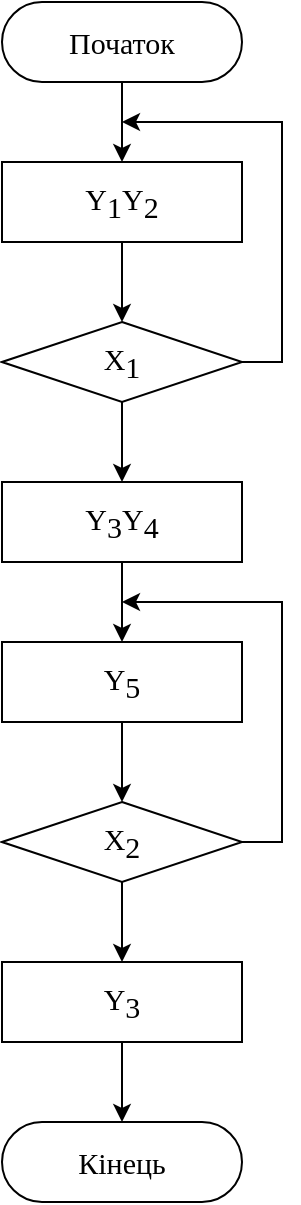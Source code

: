 <mxfile version="12.3.3" type="device" pages="2"><diagram id="FXr4IUQnx8luIqKBpZwW" name="Page-1"><mxGraphModel dx="925" dy="447" grid="1" gridSize="10" guides="1" tooltips="1" connect="1" arrows="1" fold="1" page="1" pageScale="1" pageWidth="827" pageHeight="1169" math="0" shadow="0"><root><mxCell id="0"/><mxCell id="1" parent="0"/><mxCell id="WiZepFvmIt1PCs8WQMjV-9" style="edgeStyle=orthogonalEdgeStyle;rounded=0;orthogonalLoop=1;jettySize=auto;html=1;exitX=0.5;exitY=1;exitDx=0;exitDy=0;entryX=0.5;entryY=0;entryDx=0;entryDy=0;fontSize=15;fontFamily=Times New Roman;" edge="1" parent="1" source="WiZepFvmIt1PCs8WQMjV-1" target="WiZepFvmIt1PCs8WQMjV-3"><mxGeometry relative="1" as="geometry"/></mxCell><mxCell id="WiZepFvmIt1PCs8WQMjV-1" value="Початок" style="rounded=1;whiteSpace=wrap;html=1;arcSize=50;fontSize=15;fontFamily=Times New Roman;" vertex="1" parent="1"><mxGeometry x="340" y="40" width="120" height="40" as="geometry"/></mxCell><mxCell id="WiZepFvmIt1PCs8WQMjV-2" value="Кінець" style="rounded=1;whiteSpace=wrap;html=1;arcSize=50;fontSize=15;fontFamily=Times New Roman;" vertex="1" parent="1"><mxGeometry x="340" y="600" width="120" height="40" as="geometry"/></mxCell><mxCell id="WiZepFvmIt1PCs8WQMjV-10" style="edgeStyle=orthogonalEdgeStyle;rounded=0;orthogonalLoop=1;jettySize=auto;html=1;exitX=0.5;exitY=1;exitDx=0;exitDy=0;entryX=0.5;entryY=0;entryDx=0;entryDy=0;fontSize=15;fontFamily=Times New Roman;" edge="1" parent="1" source="WiZepFvmIt1PCs8WQMjV-3" target="WiZepFvmIt1PCs8WQMjV-4"><mxGeometry relative="1" as="geometry"/></mxCell><mxCell id="WiZepFvmIt1PCs8WQMjV-3" value="Y&lt;sub style=&quot;font-size: 15px;&quot;&gt;1&lt;/sub&gt;Y&lt;sub style=&quot;font-size: 15px;&quot;&gt;2&lt;/sub&gt;" style="rounded=0;whiteSpace=wrap;html=1;fontSize=15;fontFamily=Times New Roman;" vertex="1" parent="1"><mxGeometry x="340" y="120" width="120" height="40" as="geometry"/></mxCell><mxCell id="WiZepFvmIt1PCs8WQMjV-11" style="edgeStyle=orthogonalEdgeStyle;rounded=0;orthogonalLoop=1;jettySize=auto;html=1;exitX=0.5;exitY=1;exitDx=0;exitDy=0;entryX=0.5;entryY=0;entryDx=0;entryDy=0;fontSize=15;fontFamily=Times New Roman;" edge="1" parent="1" source="WiZepFvmIt1PCs8WQMjV-4" target="WiZepFvmIt1PCs8WQMjV-5"><mxGeometry relative="1" as="geometry"/></mxCell><mxCell id="WiZepFvmIt1PCs8WQMjV-12" style="edgeStyle=orthogonalEdgeStyle;rounded=0;orthogonalLoop=1;jettySize=auto;html=1;exitX=1;exitY=0.5;exitDx=0;exitDy=0;fontSize=15;fontFamily=Times New Roman;" edge="1" parent="1" source="WiZepFvmIt1PCs8WQMjV-4"><mxGeometry relative="1" as="geometry"><mxPoint x="400" y="100" as="targetPoint"/><Array as="points"><mxPoint x="480" y="220"/><mxPoint x="480" y="100"/></Array></mxGeometry></mxCell><mxCell id="WiZepFvmIt1PCs8WQMjV-4" value="X&lt;sub style=&quot;font-size: 15px;&quot;&gt;1&lt;/sub&gt;" style="rhombus;whiteSpace=wrap;html=1;fontSize=15;fontFamily=Times New Roman;" vertex="1" parent="1"><mxGeometry x="340" y="200" width="120" height="40" as="geometry"/></mxCell><mxCell id="WiZepFvmIt1PCs8WQMjV-14" style="edgeStyle=orthogonalEdgeStyle;rounded=0;orthogonalLoop=1;jettySize=auto;html=1;exitX=0.5;exitY=1;exitDx=0;exitDy=0;entryX=0.5;entryY=0;entryDx=0;entryDy=0;fontSize=15;fontFamily=Times New Roman;" edge="1" parent="1" source="WiZepFvmIt1PCs8WQMjV-5" target="WiZepFvmIt1PCs8WQMjV-6"><mxGeometry relative="1" as="geometry"/></mxCell><mxCell id="WiZepFvmIt1PCs8WQMjV-5" value="Y&lt;sub style=&quot;font-size: 15px;&quot;&gt;3&lt;/sub&gt;Y&lt;sub style=&quot;font-size: 15px;&quot;&gt;4&lt;/sub&gt;" style="rounded=0;whiteSpace=wrap;html=1;fontSize=15;fontFamily=Times New Roman;" vertex="1" parent="1"><mxGeometry x="340" y="280" width="120" height="40" as="geometry"/></mxCell><mxCell id="WiZepFvmIt1PCs8WQMjV-15" style="edgeStyle=orthogonalEdgeStyle;rounded=0;orthogonalLoop=1;jettySize=auto;html=1;exitX=0.5;exitY=1;exitDx=0;exitDy=0;entryX=0.5;entryY=0;entryDx=0;entryDy=0;fontSize=15;fontFamily=Times New Roman;" edge="1" parent="1" source="WiZepFvmIt1PCs8WQMjV-6" target="WiZepFvmIt1PCs8WQMjV-7"><mxGeometry relative="1" as="geometry"/></mxCell><mxCell id="WiZepFvmIt1PCs8WQMjV-6" value="Y&lt;sub style=&quot;font-size: 15px;&quot;&gt;5&lt;/sub&gt;" style="rounded=0;whiteSpace=wrap;html=1;fontSize=15;fontFamily=Times New Roman;" vertex="1" parent="1"><mxGeometry x="340" y="360" width="120" height="40" as="geometry"/></mxCell><mxCell id="WiZepFvmIt1PCs8WQMjV-16" style="edgeStyle=orthogonalEdgeStyle;rounded=0;orthogonalLoop=1;jettySize=auto;html=1;exitX=0.5;exitY=1;exitDx=0;exitDy=0;entryX=0.5;entryY=0;entryDx=0;entryDy=0;fontSize=15;fontFamily=Times New Roman;" edge="1" parent="1" source="WiZepFvmIt1PCs8WQMjV-7" target="WiZepFvmIt1PCs8WQMjV-8"><mxGeometry relative="1" as="geometry"/></mxCell><mxCell id="WiZepFvmIt1PCs8WQMjV-18" style="edgeStyle=orthogonalEdgeStyle;rounded=0;orthogonalLoop=1;jettySize=auto;html=1;exitX=1;exitY=0.5;exitDx=0;exitDy=0;fontSize=15;fontFamily=Times New Roman;" edge="1" parent="1" source="WiZepFvmIt1PCs8WQMjV-7"><mxGeometry relative="1" as="geometry"><mxPoint x="400" y="340" as="targetPoint"/><Array as="points"><mxPoint x="480" y="460"/><mxPoint x="480" y="340"/></Array></mxGeometry></mxCell><mxCell id="WiZepFvmIt1PCs8WQMjV-7" value="X&lt;sub style=&quot;font-size: 15px;&quot;&gt;2&lt;/sub&gt;" style="rhombus;whiteSpace=wrap;html=1;fontSize=15;fontFamily=Times New Roman;" vertex="1" parent="1"><mxGeometry x="340" y="440" width="120" height="40" as="geometry"/></mxCell><mxCell id="WiZepFvmIt1PCs8WQMjV-17" style="edgeStyle=orthogonalEdgeStyle;rounded=0;orthogonalLoop=1;jettySize=auto;html=1;exitX=0.5;exitY=1;exitDx=0;exitDy=0;entryX=0.5;entryY=0;entryDx=0;entryDy=0;fontSize=15;fontFamily=Times New Roman;" edge="1" parent="1" source="WiZepFvmIt1PCs8WQMjV-8" target="WiZepFvmIt1PCs8WQMjV-2"><mxGeometry relative="1" as="geometry"/></mxCell><mxCell id="WiZepFvmIt1PCs8WQMjV-8" value="Y&lt;sub style=&quot;font-size: 15px;&quot;&gt;3&lt;/sub&gt;" style="rounded=0;whiteSpace=wrap;html=1;fontSize=15;fontFamily=Times New Roman;" vertex="1" parent="1"><mxGeometry x="340" y="520" width="120" height="40" as="geometry"/></mxCell></root></mxGraphModel></diagram><diagram id="iquEidEkuyRlrSK0EYzm" name="Page-2"><mxGraphModel dx="2217" dy="1133" grid="1" gridSize="10" guides="1" tooltips="1" connect="1" arrows="1" fold="1" page="1" pageScale="1" pageWidth="827" pageHeight="1169" math="0" shadow="0"><root><mxCell id="MQpv5tsTC_98q-lRHrOb-0"/><mxCell id="MQpv5tsTC_98q-lRHrOb-1" parent="MQpv5tsTC_98q-lRHrOb-0"/><mxCell id="MQpv5tsTC_98q-lRHrOb-11" style="edgeStyle=orthogonalEdgeStyle;rounded=0;orthogonalLoop=1;jettySize=auto;html=1;exitX=1;exitY=0.5;exitDx=0;exitDy=0;entryX=0;entryY=0.5;entryDx=0;entryDy=0;fontFamily=Times New Roman;fontSize=15;" edge="1" parent="MQpv5tsTC_98q-lRHrOb-1" source="MQpv5tsTC_98q-lRHrOb-2" target="MQpv5tsTC_98q-lRHrOb-9"><mxGeometry relative="1" as="geometry"/></mxCell><mxCell id="MQpv5tsTC_98q-lRHrOb-2" value="4Fh" style="rounded=0;whiteSpace=wrap;html=1;fontFamily=Times New Roman;fontSize=15;" vertex="1" parent="MQpv5tsTC_98q-lRHrOb-1"><mxGeometry x="40" y="200" width="80" height="40" as="geometry"/></mxCell><mxCell id="MQpv5tsTC_98q-lRHrOb-3" value="50h" style="rounded=0;whiteSpace=wrap;html=1;fontFamily=Times New Roman;fontSize=15;" vertex="1" parent="MQpv5tsTC_98q-lRHrOb-1"><mxGeometry x="240" y="200" width="80" height="40" as="geometry"/></mxCell><mxCell id="MQpv5tsTC_98q-lRHrOb-7" value="55h" style="rounded=0;whiteSpace=wrap;html=1;fontFamily=Times New Roman;fontSize=15;" vertex="1" parent="MQpv5tsTC_98q-lRHrOb-1"><mxGeometry x="640" y="198" width="80" height="40" as="geometry"/></mxCell><mxCell id="MQpv5tsTC_98q-lRHrOb-12" style="edgeStyle=orthogonalEdgeStyle;rounded=0;orthogonalLoop=1;jettySize=auto;html=1;exitX=1;exitY=0.5;exitDx=0;exitDy=0;entryX=0;entryY=0.5;entryDx=0;entryDy=0;fontFamily=Times New Roman;fontSize=15;" edge="1" parent="MQpv5tsTC_98q-lRHrOb-1" source="MQpv5tsTC_98q-lRHrOb-9" target="MQpv5tsTC_98q-lRHrOb-3"><mxGeometry relative="1" as="geometry"/></mxCell><mxCell id="MQpv5tsTC_98q-lRHrOb-9" value="C" style="rounded=0;whiteSpace=wrap;html=1;fontFamily=Times New Roman;fontSize=15;" vertex="1" parent="MQpv5tsTC_98q-lRHrOb-1"><mxGeometry x="160" y="160" width="40" height="40" as="geometry"/></mxCell><mxCell id="MQpv5tsTC_98q-lRHrOb-16" style="edgeStyle=orthogonalEdgeStyle;rounded=0;orthogonalLoop=1;jettySize=auto;html=1;exitX=1;exitY=0.5;exitDx=0;exitDy=0;entryX=0;entryY=0.5;entryDx=0;entryDy=0;fontFamily=Times New Roman;fontSize=15;" edge="1" parent="MQpv5tsTC_98q-lRHrOb-1" target="MQpv5tsTC_98q-lRHrOb-18"><mxGeometry relative="1" as="geometry"><mxPoint x="320" y="220" as="sourcePoint"/></mxGeometry></mxCell><mxCell id="MQpv5tsTC_98q-lRHrOb-17" style="edgeStyle=orthogonalEdgeStyle;rounded=0;orthogonalLoop=1;jettySize=auto;html=1;exitX=1;exitY=0.5;exitDx=0;exitDy=0;entryX=0;entryY=0.5;entryDx=0;entryDy=0;fontFamily=Times New Roman;fontSize=15;" edge="1" parent="MQpv5tsTC_98q-lRHrOb-1" source="MQpv5tsTC_98q-lRHrOb-18"><mxGeometry relative="1" as="geometry"><mxPoint x="440" y="220" as="targetPoint"/><Array as="points"><mxPoint x="420" y="180"/><mxPoint x="420" y="220"/></Array></mxGeometry></mxCell><mxCell id="MQpv5tsTC_98q-lRHrOb-18" value="C" style="rounded=0;whiteSpace=wrap;html=1;fontFamily=Times New Roman;fontSize=15;" vertex="1" parent="MQpv5tsTC_98q-lRHrOb-1"><mxGeometry x="360" y="160" width="40" height="40" as="geometry"/></mxCell><mxCell id="MQpv5tsTC_98q-lRHrOb-23" value="" style="group" vertex="1" connectable="0" parent="MQpv5tsTC_98q-lRHrOb-1"><mxGeometry x="457" y="218" width="45" height="5" as="geometry"/></mxCell><mxCell id="MQpv5tsTC_98q-lRHrOb-20" value="" style="ellipse;whiteSpace=wrap;html=1;aspect=fixed;fontFamily=Times New Roman;fontSize=15;fillColor=#000000;" vertex="1" parent="MQpv5tsTC_98q-lRHrOb-23"><mxGeometry width="5" height="5" as="geometry"/></mxCell><mxCell id="MQpv5tsTC_98q-lRHrOb-21" value="" style="ellipse;whiteSpace=wrap;html=1;aspect=fixed;fontFamily=Times New Roman;fontSize=15;fillColor=#000000;" vertex="1" parent="MQpv5tsTC_98q-lRHrOb-23"><mxGeometry x="20" width="5" height="5" as="geometry"/></mxCell><mxCell id="MQpv5tsTC_98q-lRHrOb-22" value="" style="ellipse;whiteSpace=wrap;html=1;aspect=fixed;fontFamily=Times New Roman;fontSize=15;fillColor=#000000;" vertex="1" parent="MQpv5tsTC_98q-lRHrOb-23"><mxGeometry x="40" width="5" height="5" as="geometry"/></mxCell><mxCell id="MQpv5tsTC_98q-lRHrOb-26" style="edgeStyle=orthogonalEdgeStyle;rounded=0;orthogonalLoop=1;jettySize=auto;html=1;exitX=1;exitY=0.5;exitDx=0;exitDy=0;entryX=0;entryY=0.5;entryDx=0;entryDy=0;fontFamily=Times New Roman;fontSize=15;" edge="1" parent="MQpv5tsTC_98q-lRHrOb-1" target="MQpv5tsTC_98q-lRHrOb-28"><mxGeometry relative="1" as="geometry"><mxPoint x="519" y="220.5" as="sourcePoint"/></mxGeometry></mxCell><mxCell id="MQpv5tsTC_98q-lRHrOb-27" style="edgeStyle=orthogonalEdgeStyle;rounded=0;orthogonalLoop=1;jettySize=auto;html=1;exitX=1;exitY=0.5;exitDx=0;exitDy=0;entryX=0;entryY=0.5;entryDx=0;entryDy=0;fontFamily=Times New Roman;fontSize=15;" edge="1" parent="MQpv5tsTC_98q-lRHrOb-1" source="MQpv5tsTC_98q-lRHrOb-28"><mxGeometry relative="1" as="geometry"><mxPoint x="639.353" y="220.5" as="targetPoint"/><Array as="points"><mxPoint x="619" y="180.5"/><mxPoint x="619" y="220.5"/></Array></mxGeometry></mxCell><mxCell id="MQpv5tsTC_98q-lRHrOb-28" value="C" style="rounded=0;whiteSpace=wrap;html=1;fontFamily=Times New Roman;fontSize=15;" vertex="1" parent="MQpv5tsTC_98q-lRHrOb-1"><mxGeometry x="559" y="160.5" width="40" height="40" as="geometry"/></mxCell><mxCell id="MQpv5tsTC_98q-lRHrOb-31" value="56h" style="rounded=0;whiteSpace=wrap;html=1;fontFamily=Times New Roman;fontSize=15;" vertex="1" parent="MQpv5tsTC_98q-lRHrOb-1"><mxGeometry x="841" y="197" width="80" height="40" as="geometry"/></mxCell><mxCell id="MQpv5tsTC_98q-lRHrOb-32" style="edgeStyle=orthogonalEdgeStyle;rounded=0;orthogonalLoop=1;jettySize=auto;html=1;exitX=1;exitY=0.5;exitDx=0;exitDy=0;entryX=0;entryY=0.5;entryDx=0;entryDy=0;fontFamily=Times New Roman;fontSize=15;" edge="1" parent="MQpv5tsTC_98q-lRHrOb-1" target="MQpv5tsTC_98q-lRHrOb-34"><mxGeometry relative="1" as="geometry"><mxPoint x="720" y="219.5" as="sourcePoint"/></mxGeometry></mxCell><mxCell id="MQpv5tsTC_98q-lRHrOb-33" style="edgeStyle=orthogonalEdgeStyle;rounded=0;orthogonalLoop=1;jettySize=auto;html=1;exitX=1;exitY=0.5;exitDx=0;exitDy=0;entryX=0;entryY=0.5;entryDx=0;entryDy=0;fontFamily=Times New Roman;fontSize=15;" edge="1" parent="MQpv5tsTC_98q-lRHrOb-1" source="MQpv5tsTC_98q-lRHrOb-34"><mxGeometry relative="1" as="geometry"><mxPoint x="840.176" y="219" as="targetPoint"/><Array as="points"><mxPoint x="820" y="179.5"/><mxPoint x="820" y="219.5"/></Array></mxGeometry></mxCell><mxCell id="MQpv5tsTC_98q-lRHrOb-34" value="C" style="rounded=0;whiteSpace=wrap;html=1;fontFamily=Times New Roman;fontSize=15;" vertex="1" parent="MQpv5tsTC_98q-lRHrOb-1"><mxGeometry x="760" y="159.5" width="40" height="40" as="geometry"/></mxCell></root></mxGraphModel></diagram></mxfile>